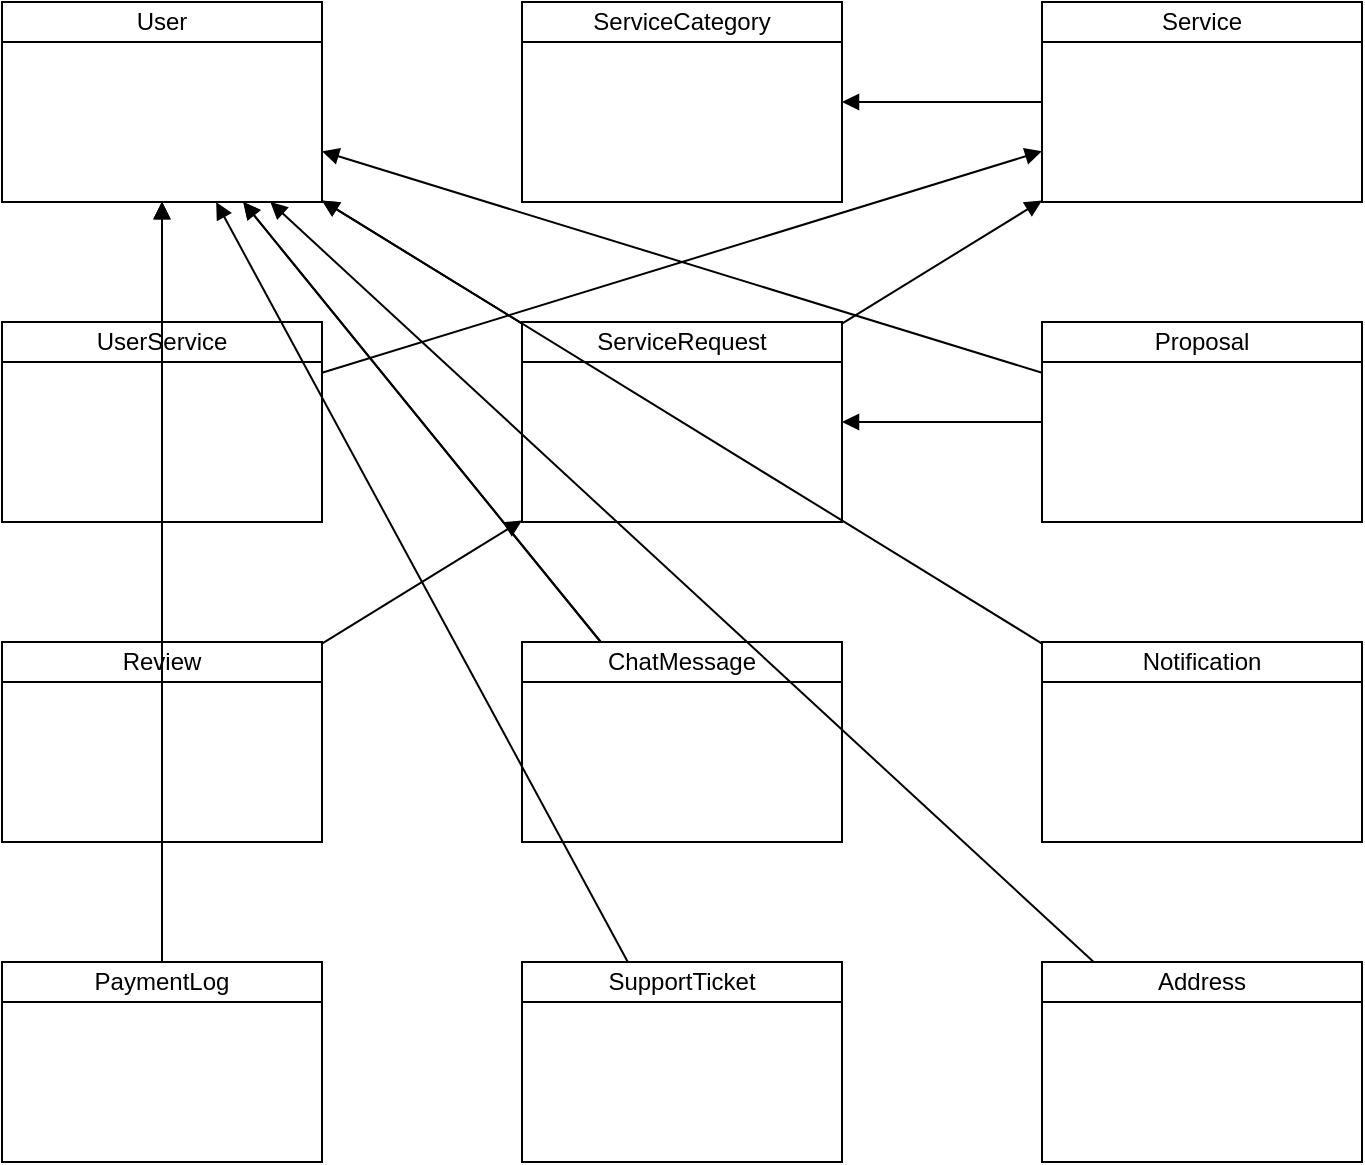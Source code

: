 <?xml version="1.0" ?>
<mxfile>
  <diagram name="ERD">
    <mxGraphModel dx="1000" dy="1000" grid="1" gridSize="10" guides="1" tooltips="1" connect="1" arrows="1" fold="1" page="1" pageScale="1" pageWidth="827" pageHeight="1169" math="0" shadow="0">
      <root>
        <mxCell id="0"/>
        <mxCell id="1" parent="0"/>
        <mxCell id="2" value="User" style="shape=swimlane;startSize=20;whiteSpace=wrap;html=1;" vertex="1" parent="1">
          <mxGeometry x="40" y="40" width="160" height="100" as="geometry"/>
        </mxCell>
        <mxCell id="3" value="ServiceCategory" style="shape=swimlane;startSize=20;whiteSpace=wrap;html=1;" vertex="1" parent="1">
          <mxGeometry x="300" y="40" width="160" height="100" as="geometry"/>
        </mxCell>
        <mxCell id="4" value="Service" style="shape=swimlane;startSize=20;whiteSpace=wrap;html=1;" vertex="1" parent="1">
          <mxGeometry x="560" y="40" width="160" height="100" as="geometry"/>
        </mxCell>
        <mxCell id="5" value="UserService" style="shape=swimlane;startSize=20;whiteSpace=wrap;html=1;" vertex="1" parent="1">
          <mxGeometry x="40" y="200" width="160" height="100" as="geometry"/>
        </mxCell>
        <mxCell id="6" value="ServiceRequest" style="shape=swimlane;startSize=20;whiteSpace=wrap;html=1;" vertex="1" parent="1">
          <mxGeometry x="300" y="200" width="160" height="100" as="geometry"/>
        </mxCell>
        <mxCell id="7" value="Proposal" style="shape=swimlane;startSize=20;whiteSpace=wrap;html=1;" vertex="1" parent="1">
          <mxGeometry x="560" y="200" width="160" height="100" as="geometry"/>
        </mxCell>
        <mxCell id="8" value="Review" style="shape=swimlane;startSize=20;whiteSpace=wrap;html=1;" vertex="1" parent="1">
          <mxGeometry x="40" y="360" width="160" height="100" as="geometry"/>
        </mxCell>
        <mxCell id="9" value="ChatMessage" style="shape=swimlane;startSize=20;whiteSpace=wrap;html=1;" vertex="1" parent="1">
          <mxGeometry x="300" y="360" width="160" height="100" as="geometry"/>
        </mxCell>
        <mxCell id="10" value="Notification" style="shape=swimlane;startSize=20;whiteSpace=wrap;html=1;" vertex="1" parent="1">
          <mxGeometry x="560" y="360" width="160" height="100" as="geometry"/>
        </mxCell>
        <mxCell id="11" value="PaymentLog" style="shape=swimlane;startSize=20;whiteSpace=wrap;html=1;" vertex="1" parent="1">
          <mxGeometry x="40" y="520" width="160" height="100" as="geometry"/>
        </mxCell>
        <mxCell id="12" value="SupportTicket" style="shape=swimlane;startSize=20;whiteSpace=wrap;html=1;" vertex="1" parent="1">
          <mxGeometry x="300" y="520" width="160" height="100" as="geometry"/>
        </mxCell>
        <mxCell id="13" value="Address" style="shape=swimlane;startSize=20;whiteSpace=wrap;html=1;" vertex="1" parent="1">
          <mxGeometry x="560" y="520" width="160" height="100" as="geometry"/>
        </mxCell>
        <mxCell id="14" style="endArrow=block;html=1;" edge="1" parent="1" source="4" target="3">
          <mxGeometry relative="1" as="geometry"/>
        </mxCell>
        <mxCell id="15" style="endArrow=block;html=1;" edge="1" parent="1" source="5" target="2">
          <mxGeometry relative="1" as="geometry"/>
        </mxCell>
        <mxCell id="16" style="endArrow=block;html=1;" edge="1" parent="1" source="5" target="4">
          <mxGeometry relative="1" as="geometry"/>
        </mxCell>
        <mxCell id="17" style="endArrow=block;html=1;" edge="1" parent="1" source="6" target="2">
          <mxGeometry relative="1" as="geometry"/>
        </mxCell>
        <mxCell id="18" style="endArrow=block;html=1;" edge="1" parent="1" source="6" target="4">
          <mxGeometry relative="1" as="geometry"/>
        </mxCell>
        <mxCell id="19" style="endArrow=block;html=1;" edge="1" parent="1" source="7" target="2">
          <mxGeometry relative="1" as="geometry"/>
        </mxCell>
        <mxCell id="20" style="endArrow=block;html=1;" edge="1" parent="1" source="7" target="6">
          <mxGeometry relative="1" as="geometry"/>
        </mxCell>
        <mxCell id="21" style="endArrow=block;html=1;" edge="1" parent="1" source="8" target="6">
          <mxGeometry relative="1" as="geometry"/>
        </mxCell>
        <mxCell id="22" style="endArrow=block;html=1;" edge="1" parent="1" source="8" target="2">
          <mxGeometry relative="1" as="geometry"/>
        </mxCell>
        <mxCell id="23" style="endArrow=block;html=1;" edge="1" parent="1" source="8" target="2">
          <mxGeometry relative="1" as="geometry"/>
        </mxCell>
        <mxCell id="24" style="endArrow=block;html=1;" edge="1" parent="1" source="9" target="2">
          <mxGeometry relative="1" as="geometry"/>
        </mxCell>
        <mxCell id="25" style="endArrow=block;html=1;" edge="1" parent="1" source="9" target="2">
          <mxGeometry relative="1" as="geometry"/>
        </mxCell>
        <mxCell id="26" style="endArrow=block;html=1;" edge="1" parent="1" source="10" target="2">
          <mxGeometry relative="1" as="geometry"/>
        </mxCell>
        <mxCell id="27" style="endArrow=block;html=1;" edge="1" parent="1" source="11" target="2">
          <mxGeometry relative="1" as="geometry"/>
        </mxCell>
        <mxCell id="28" style="endArrow=block;html=1;" edge="1" parent="1" source="12" target="2">
          <mxGeometry relative="1" as="geometry"/>
        </mxCell>
        <mxCell id="29" style="endArrow=block;html=1;" edge="1" parent="1" source="13" target="2">
          <mxGeometry relative="1" as="geometry"/>
        </mxCell>
      </root>
    </mxGraphModel>
  </diagram>
</mxfile>
